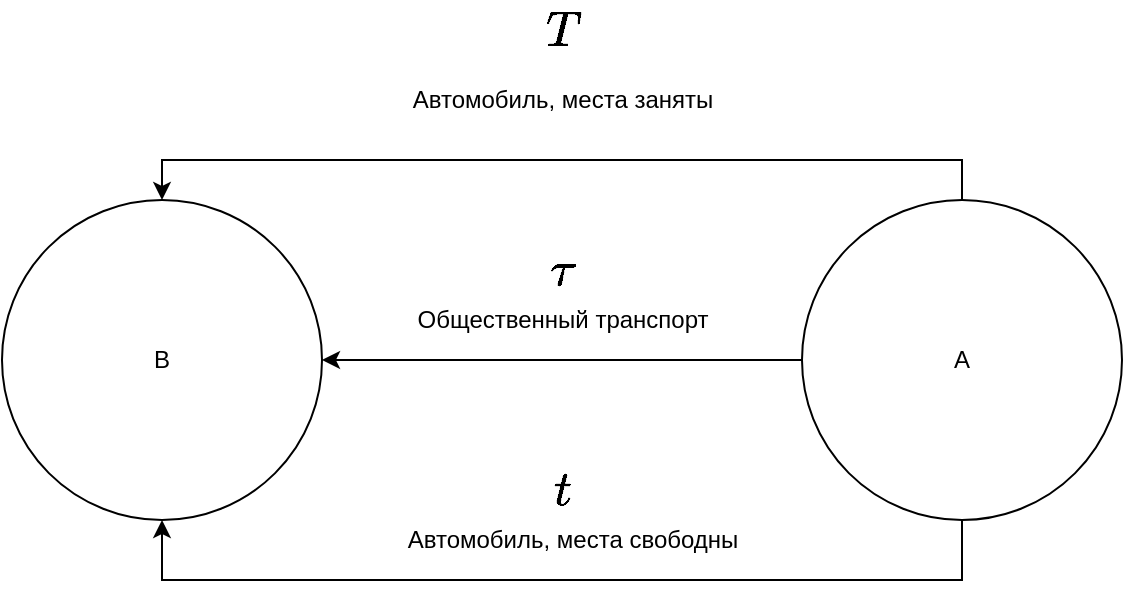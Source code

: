 <mxfile version="13.0.1" type="device"><diagram id="aefI3grN47B0RL80jah5" name="Page-1"><mxGraphModel dx="946" dy="599" grid="1" gridSize="10" guides="1" tooltips="1" connect="1" arrows="1" fold="1" page="1" pageScale="1" pageWidth="827" pageHeight="1169" math="1" shadow="0"><root><mxCell id="0"/><mxCell id="1" parent="0"/><mxCell id="7KuWL0x10N-uWuHLjZiM-1" value="B" style="ellipse;whiteSpace=wrap;html=1;" vertex="1" parent="1"><mxGeometry x="80" y="210" width="160" height="160" as="geometry"/></mxCell><mxCell id="7KuWL0x10N-uWuHLjZiM-8" style="edgeStyle=orthogonalEdgeStyle;rounded=0;orthogonalLoop=1;jettySize=auto;html=1;entryX=0.5;entryY=0;entryDx=0;entryDy=0;exitX=0.5;exitY=0;exitDx=0;exitDy=0;" edge="1" parent="1" source="7KuWL0x10N-uWuHLjZiM-2" target="7KuWL0x10N-uWuHLjZiM-1"><mxGeometry relative="1" as="geometry"/></mxCell><mxCell id="7KuWL0x10N-uWuHLjZiM-9" style="edgeStyle=orthogonalEdgeStyle;rounded=0;orthogonalLoop=1;jettySize=auto;html=1;entryX=0.5;entryY=1;entryDx=0;entryDy=0;exitX=0.5;exitY=1;exitDx=0;exitDy=0;" edge="1" parent="1" source="7KuWL0x10N-uWuHLjZiM-2" target="7KuWL0x10N-uWuHLjZiM-1"><mxGeometry relative="1" as="geometry"><Array as="points"><mxPoint x="560" y="400"/><mxPoint x="160" y="400"/></Array></mxGeometry></mxCell><mxCell id="7KuWL0x10N-uWuHLjZiM-12" style="edgeStyle=orthogonalEdgeStyle;rounded=0;orthogonalLoop=1;jettySize=auto;html=1;entryX=1;entryY=0.5;entryDx=0;entryDy=0;" edge="1" parent="1" source="7KuWL0x10N-uWuHLjZiM-2" target="7KuWL0x10N-uWuHLjZiM-1"><mxGeometry relative="1" as="geometry"><Array as="points"><mxPoint x="320" y="290"/><mxPoint x="320" y="290"/></Array></mxGeometry></mxCell><mxCell id="7KuWL0x10N-uWuHLjZiM-2" value="A" style="ellipse;whiteSpace=wrap;html=1;" vertex="1" parent="1"><mxGeometry x="480" y="210" width="160" height="160" as="geometry"/></mxCell><mxCell id="7KuWL0x10N-uWuHLjZiM-10" value="Общественный транспорт" style="text;html=1;align=center;verticalAlign=middle;resizable=0;points=[];autosize=1;" vertex="1" parent="1"><mxGeometry x="280" y="260" width="160" height="20" as="geometry"/></mxCell><mxCell id="7KuWL0x10N-uWuHLjZiM-11" value="Автомобиль, места заняты" style="text;html=1;align=center;verticalAlign=middle;resizable=0;points=[];autosize=1;" vertex="1" parent="1"><mxGeometry x="275" y="150" width="170" height="20" as="geometry"/></mxCell><mxCell id="7KuWL0x10N-uWuHLjZiM-13" value="Автомобиль, места свободны" style="text;html=1;align=center;verticalAlign=middle;resizable=0;points=[];autosize=1;" vertex="1" parent="1"><mxGeometry x="275" y="370" width="180" height="20" as="geometry"/></mxCell><mxCell id="7KuWL0x10N-uWuHLjZiM-14" value="$$\tau$$" style="text;html=1;align=center;verticalAlign=middle;resizable=0;points=[];autosize=1;fontSize=21;" vertex="1" parent="1"><mxGeometry x="310" y="230" width="100" height="30" as="geometry"/></mxCell><mxCell id="7KuWL0x10N-uWuHLjZiM-15" value="$$T$$" style="text;html=1;align=center;verticalAlign=middle;resizable=0;points=[];autosize=1;fontSize=21;" vertex="1" parent="1"><mxGeometry x="320" y="110" width="80" height="30" as="geometry"/></mxCell><mxCell id="7KuWL0x10N-uWuHLjZiM-16" value="$$t$$" style="text;html=1;align=center;verticalAlign=middle;resizable=0;points=[];autosize=1;fontSize=21;" vertex="1" parent="1"><mxGeometry x="325" y="340" width="70" height="30" as="geometry"/></mxCell></root></mxGraphModel></diagram></mxfile>